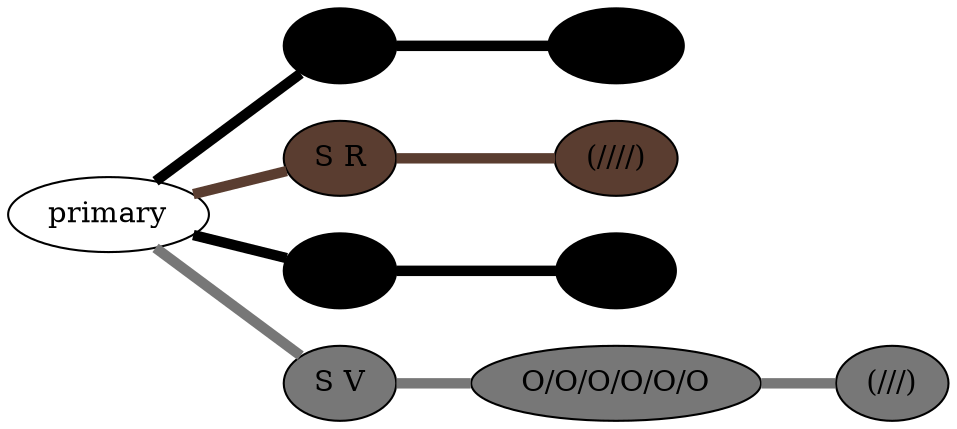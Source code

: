 graph {
 graph [rankdir=LR]
"1" [qtype="pendant_node", pendant_colors="#000000", pendant_ply="S", pendant_attach="R", pendant_length="58", label="S R", style=filled, fillcolor="#000000"]
"primary" -- "1" [qtype="pendant_link",penwidth=5,color="#000000"]
"1:0" [qtype="knot_node", knot_value="5", knot_type="L", knot_position="10.5", knot_spin="S", label="(/////)", style=filled, fillcolor="#000000"]
"1" -- "1:0" [qtype="knot_link",penwidth=5,color="#000000"]
"2" [qtype="pendant_node", pendant_colors="#5A3D30,#777777", pendant_ply="S", pendant_attach="R", pendant_length="47", label="S R", style=filled, fillcolor="#5A3D30"]
"primary" -- "2" [qtype="pendant_link",penwidth=5,color="#5A3D30"]
"2:0" [qtype="knot_node", knot_value="4", knot_type="L", knot_position="11.0", knot_spin="S", label="(////)", style=filled, fillcolor="#5A3D30"]
"2" -- "2:0" [qtype="knot_link",penwidth=5,color="#5A3D30"]
"3" [qtype="pendant_node", pendant_colors="#000000,#777777", pendant_ply="S", pendant_attach="V", pendant_length="27", label="S V", style=filled, fillcolor="#000000"]
"primary" -- "3" [qtype="pendant_link",penwidth=5,color="#000000"]
"3:0" [qtype="knot_node", knot_value="2", knot_type="S", knot_position="10.5", knot_spin="S", label="O/O", style=filled, fillcolor="#000000"]
"3" -- "3:0" [qtype="knot_link",penwidth=5,color="#000000"]
"4" [qtype="pendant_node", pendant_colors="#777777", pendant_ply="S", pendant_attach="V", pendant_length="35", label="S V", style=filled, fillcolor="#777777"]
"primary" -- "4" [qtype="pendant_link",penwidth=5,color="#777777"]
"4:0" [qtype="knot_node", knot_value="6", knot_type="S", knot_position="10.5", knot_spin="S", label="O/O/O/O/O/O", style=filled, fillcolor="#777777"]
"4" -- "4:0" [qtype="knot_link",penwidth=5,color="#777777"]
"4:1" [qtype="knot_node", knot_value="3", knot_type="L", knot_position="27.0", knot_spin="S", label="(///)", style=filled, fillcolor="#777777"]
"4:0" -- "4:1" [qtype="knot_link",penwidth=5,color="#777777"]
}
